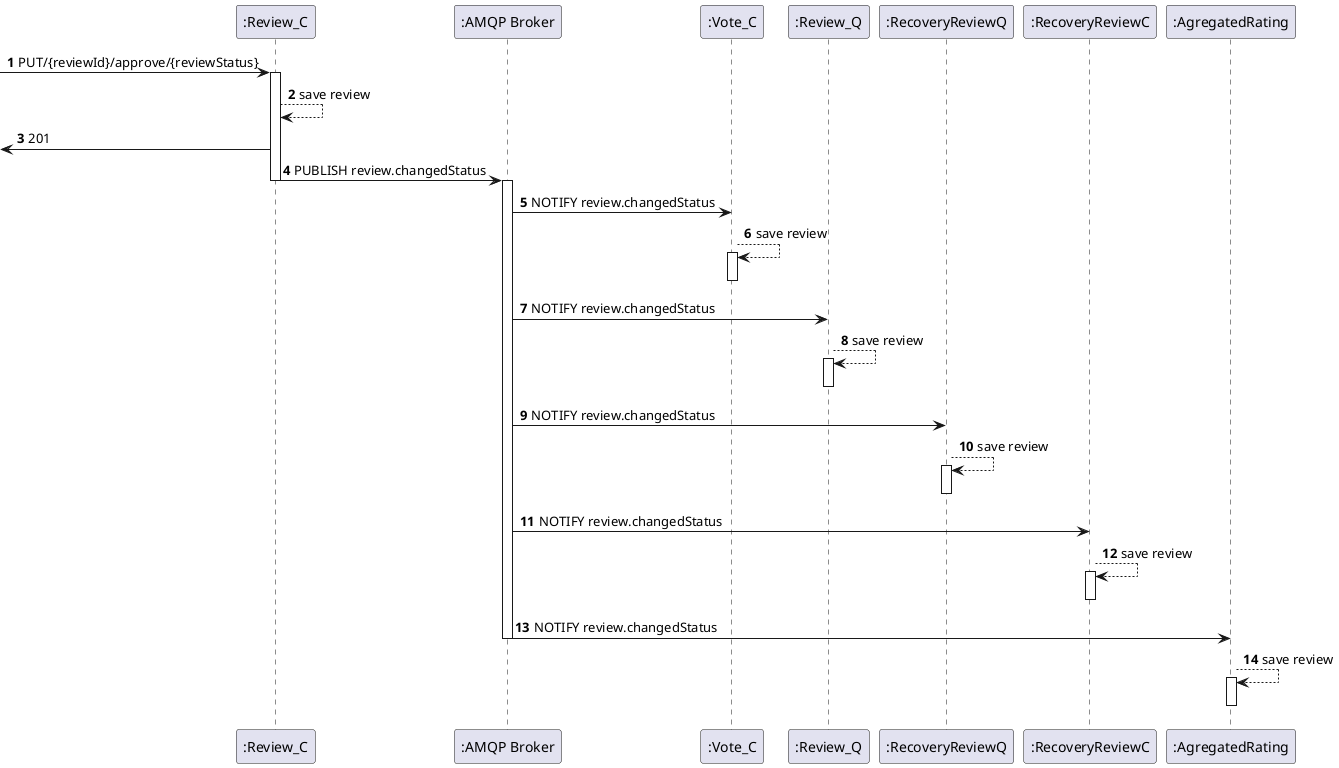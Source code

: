@startuml
'https://plantuml.com/sequence-diagram


autonumber

participant ":Review_C" as rev1
participant ":AMQP Broker" as bro
participant ":Vote_C" as votC
participant ":Review_Q" as rev
participant ":RecoveryReviewQ" as rrq
participant ":RecoveryReviewC" as rrc
participant ":AgregatedRating" as aggr


-> rev1: PUT/{reviewId}/approve/{reviewStatus}
activate rev1
rev1 --> rev1 : save review
[<- rev1: 201
rev1 -> bro: PUBLISH review.changedStatus
deactivate rev1
activate bro
bro -> votC: NOTIFY review.changedStatus
votC --> votC: save review
activate votC
deactivate votC
bro -> rev: NOTIFY review.changedStatus
rev --> rev: save review
activate rev
deactivate rev
bro -> rrq: NOTIFY review.changedStatus
rrq --> rrq: save review
activate rrq
deactivate rrq
bro -> rrc: NOTIFY review.changedStatus
rrc --> rrc: save review
activate rrc
deactivate rrc
bro -> aggr: NOTIFY review.changedStatus
deactivate bro
aggr --> aggr: save review
activate aggr
deactivate aggr


@enduml